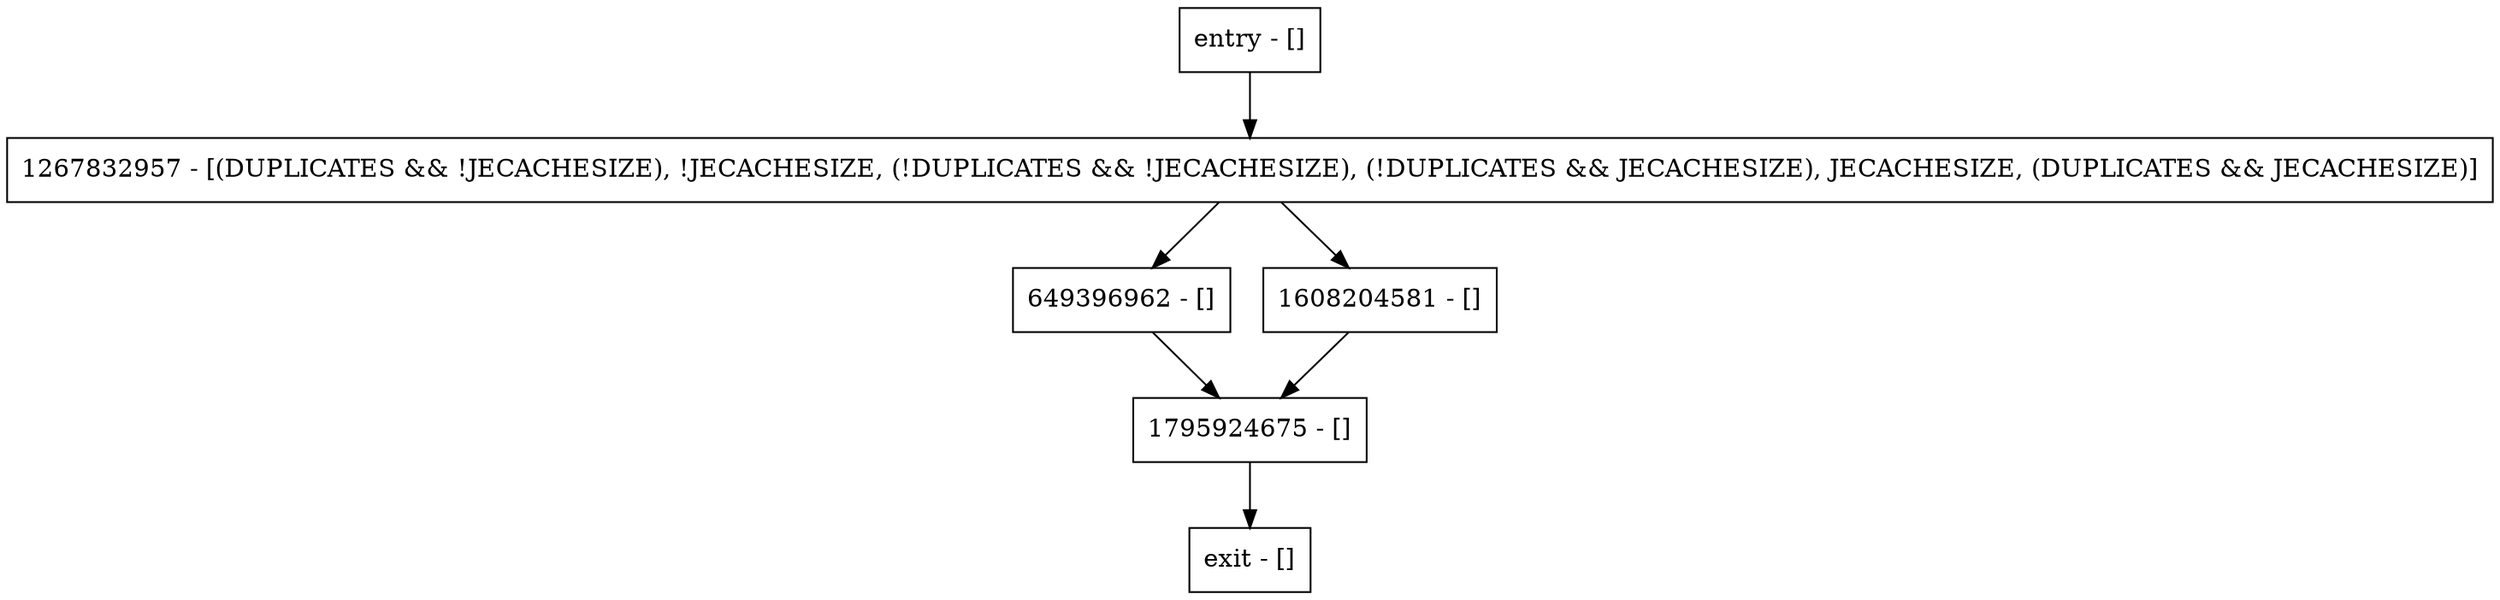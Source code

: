 digraph getSortedDuplicates {
node [shape=record];
entry [label="entry - []"];
exit [label="exit - []"];
649396962 [label="649396962 - []"];
1795924675 [label="1795924675 - []"];
1608204581 [label="1608204581 - []"];
1267832957 [label="1267832957 - [(DUPLICATES && !JECACHESIZE), !JECACHESIZE, (!DUPLICATES && !JECACHESIZE), (!DUPLICATES && JECACHESIZE), JECACHESIZE, (DUPLICATES && JECACHESIZE)]"];
entry;
exit;
entry -> 1267832957;
649396962 -> 1795924675;
1795924675 -> exit;
1608204581 -> 1795924675;
1267832957 -> 649396962;
1267832957 -> 1608204581;
}
